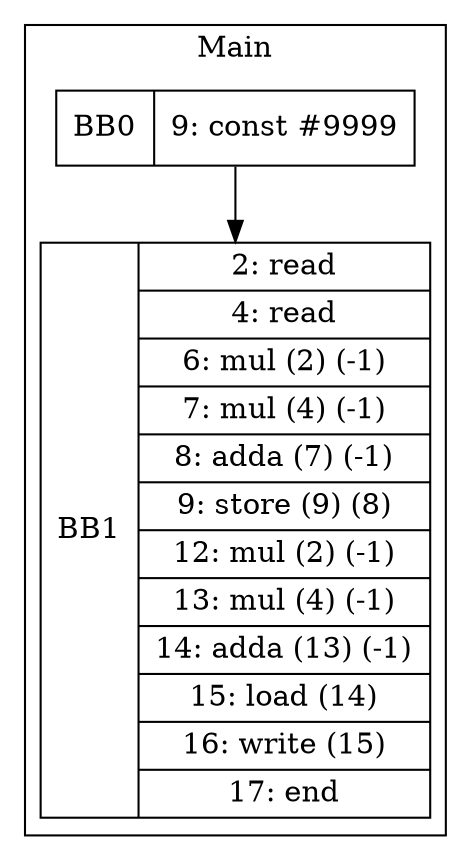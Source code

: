 digraph G {
node [shape=record];
subgraph cluster_main{
label = "Main";
BB0 [shape=record, label="<b>BB0|{9: const #9999}"];
BB1 [shape=record, label="<b>BB1|{2: read|4: read|6: mul (2) (-1)|7: mul (4) (-1)|8: adda (7) (-1)|9: store (9) (8)|12: mul (2) (-1)|13: mul (4) (-1)|14: adda (13) (-1)|15: load (14)|16: write (15)|17: end}"];
}
BB0:s -> BB1:n ;
}
